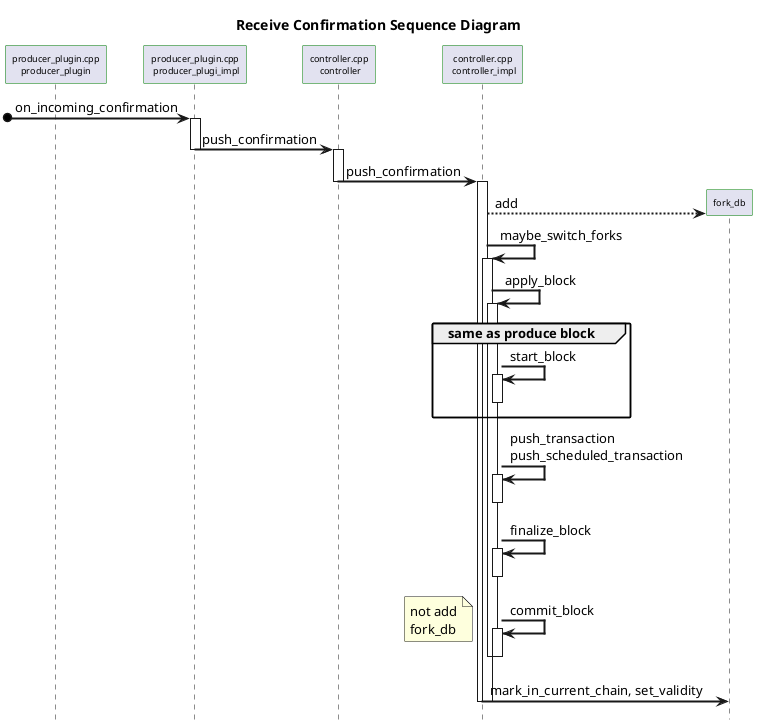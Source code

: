 @startuml
'-----------skin param setting------------------------------------------------------
skinparam sequenceArrowThickness 2
skinparam roundCorner 2
skinparam agentBorderColor Green

'skinparam monochrome reverse
'skinparam sequenceMessageAlign left
skinparam participantBorderColor Green
skinparam participantFontSize 9
'-----------title---------------------------------------------------------

hide footbox
title Receive Confirmation Sequence Diagram
participant "producer_plugin.cpp\n producer_plugin " as pp
participant "producer_plugin.cpp\n producer_plugi_impl" as ppi
participant "controller.cpp\n controller" as cc
participant "controller.cpp\n controller_impl" as cci
participant fork_db

[o->ppi: on_incoming_confirmation
activate ppi
    ppi->cc: push_confirmation
deactivate ppi
    activate cc
        cc->cci: push_confirmation
    deactivate cc
        activate cci
            create fork_db
            cci-->fork_db:add
            cci->cci:maybe_switch_forks
                activate cci
                cci->cci: apply_block
                    activate cci
group same as produce block
                    cci->cci: start_block
                        activate cci
                        deactivate cci
end
                    cci->cci: push_transaction \npush_scheduled_transaction
                        activate cci
                        deactivate cci
                    cci->cci: finalize_block
                        activate cci
                        deactivate cci
                    cci->cci: commit_block
                    note left
                    not add
                    fork_db
                    end note
                       activate cci
                        deactivate cci

                    deactivate cci
                cci->fork_db: mark_in_current_chain, set_validity
                deactivate cci
        deactivate cci

@enduml